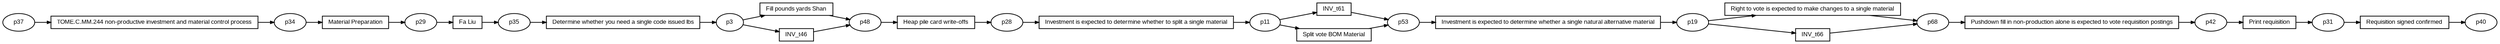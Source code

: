 digraph G {ranksep=".3"; fontsize="8"; remincross=true; margin="0.0,0.0"; fontname="Arial";rankdir="LR"; 
edge [arrowsize="0.5"];
node [height=".2",width=".2",fontname="Arial",fontsize="8"];
t0 [shape="box",label="Investment is expected to determine whether a single natural alternative material"];
t1 [shape="box",label="Right to vote is expected to make changes to a single material"];
t2 [shape="box",label="Material Preparation"];
t3 [shape="box",label="TOME.C.MM.244 non-productive investment and material control process"];
t4 [shape="box",label="Investment is expected to determine whether to split a single material"];
t5 [shape="box",label="Print requisition"];
t6 [shape="box",label="Heap pile card write-offs"];
t7 [shape="box",label="Requisition signed confirmed"];
t8 [shape="box",label="Determine whether you need a single code issued lbs"];
t9 [shape="box",label="Fill pounds yards Shan"];
t10 [shape="box",label="INV_t61"];
t11 [shape="box",label="INV_t46"];
t12 [shape="box",label="INV_t66"];
t13 [shape="box",label="Split vote BOM Material"];
t14 [shape="box",label="Pushdown fill in non-production alone is expected to vote requisition postings"];
t15 [shape="box",label="Fa Liu"];
p0 [shape="oval",label="p40"];
p1 [shape="oval",label="p37"];
p2 [shape="oval",label="p19"];
p3 [shape="oval",label="p11"];
p4 [shape="oval",label="p3"];
p5 [shape="oval",label="p28"];
p6 [shape="oval",label="p35"];
p7 [shape="oval",label="p34"];
p8 [shape="oval",label="p31"];
p9 [shape="oval",label="p42"];
p10 [shape="oval",label="p29"];
p11 [shape="oval",label="p68"];
p12 [shape="oval",label="p53"];
p13 [shape="oval",label="p48"];
p2 -> t1[label=""];
p4 -> t9[label=""];
t0 -> p2[label=""];
t13 -> p12[label=""];
t4 -> p3[label=""];
t14 -> p9[label=""];
p7 -> t2[label=""];
t2 -> p10[label=""];
p10 -> t15[label=""];
p6 -> t8[label=""];
t12 -> p11[label=""];
t5 -> p8[label=""];
t7 -> p0[label=""];
t1 -> p11[label=""];
p8 -> t7[label=""];
t6 -> p5[label=""];
t8 -> p4[label=""];
p3 -> t13[label=""];
t15 -> p6[label=""];
t11 -> p13[label=""];
p5 -> t4[label=""];
t9 -> p13[label=""];
p1 -> t3[label=""];
p2 -> t12[label=""];
p12 -> t0[label=""];
p4 -> t11[label=""];
p11 -> t14[label=""];
p13 -> t6[label=""];
p9 -> t5[label=""];
p3 -> t10[label=""];
t10 -> p12[label=""];
t3 -> p7[label=""];
}
